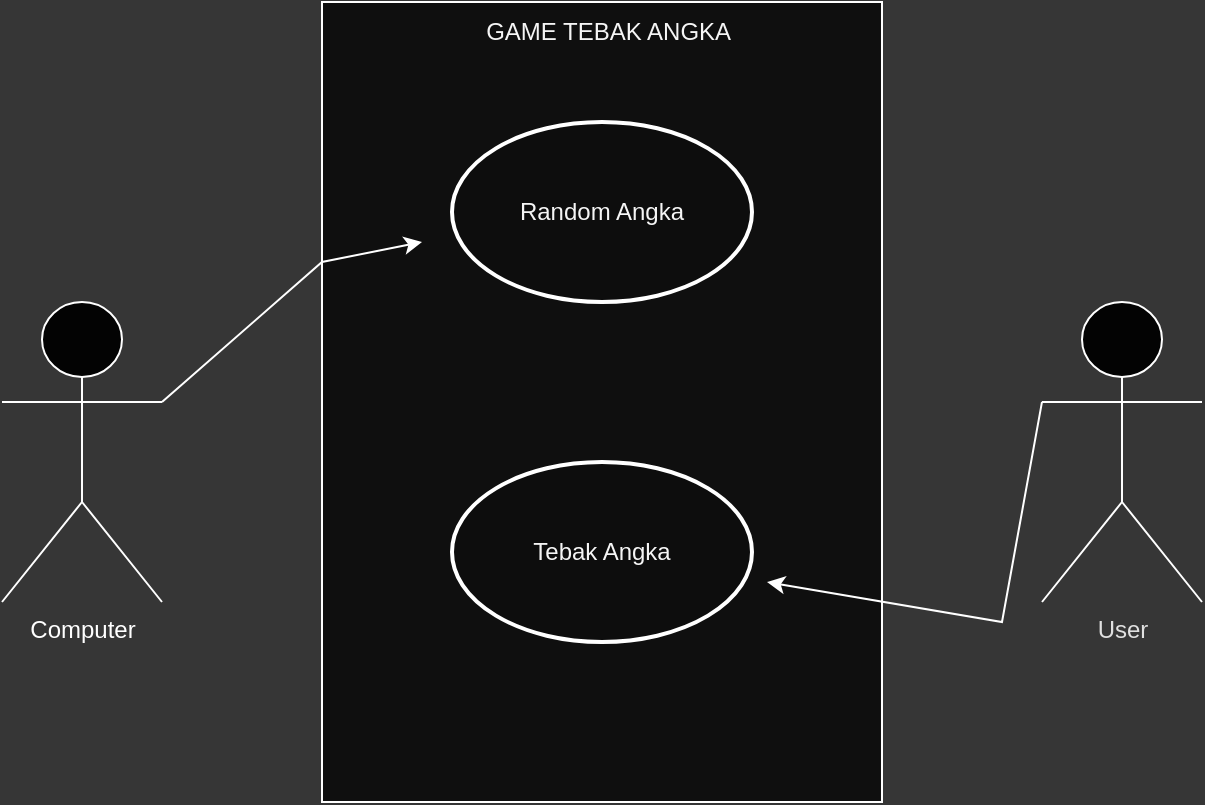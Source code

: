 <mxfile version="21.6.8" type="github">
  <diagram name="Page-1" id="XKHpnNvKb0xQiBqI5aUA">
    <mxGraphModel dx="1052" dy="627" grid="1" gridSize="10" guides="1" tooltips="1" connect="1" arrows="1" fold="1" page="1" pageScale="1" pageWidth="850" pageHeight="1100" background="#363636" math="0" shadow="0">
      <root>
        <mxCell id="0" />
        <mxCell id="1" parent="0" />
        <mxCell id="koU3fgHhY1XXuncppwhN-1" value="" style="rounded=0;whiteSpace=wrap;html=1;strokeColor=#FFFFFF;fillColor=#0F0F0F;" vertex="1" parent="1">
          <mxGeometry x="280" y="120" width="280" height="400" as="geometry" />
        </mxCell>
        <mxCell id="koU3fgHhY1XXuncppwhN-5" value="&lt;font color=&quot;#e0e0e0&quot;&gt;User&lt;br&gt;&lt;br&gt;&lt;/font&gt;" style="shape=umlActor;verticalLabelPosition=bottom;verticalAlign=top;html=1;outlineConnect=0;fillColor=#030303;strokeColor=#FFFFFF;" vertex="1" parent="1">
          <mxGeometry x="640" y="270" width="80" height="150" as="geometry" />
        </mxCell>
        <mxCell id="koU3fgHhY1XXuncppwhN-6" value="&lt;font color=&quot;#ffffff&quot;&gt;Computer&lt;br&gt;&lt;/font&gt;" style="shape=umlActor;verticalLabelPosition=bottom;verticalAlign=top;html=1;outlineConnect=0;fillColor=#030303;strokeColor=#FFFFFF;" vertex="1" parent="1">
          <mxGeometry x="120" y="270" width="80" height="150" as="geometry" />
        </mxCell>
        <mxCell id="koU3fgHhY1XXuncppwhN-13" value="" style="ellipse;whiteSpace=wrap;html=1;strokeColor=#FFFFFF;fillColor=#0D0D0D;strokeWidth=2;" vertex="1" parent="1">
          <mxGeometry x="345" y="180" width="150" height="90" as="geometry" />
        </mxCell>
        <mxCell id="koU3fgHhY1XXuncppwhN-15" value="" style="endArrow=classic;html=1;rounded=0;strokeColor=#FFFFFF;exitX=1;exitY=0.333;exitDx=0;exitDy=0;exitPerimeter=0;" edge="1" parent="1" source="koU3fgHhY1XXuncppwhN-6">
          <mxGeometry width="50" height="50" relative="1" as="geometry">
            <mxPoint x="220" y="320" as="sourcePoint" />
            <mxPoint x="330" y="240" as="targetPoint" />
            <Array as="points">
              <mxPoint x="280" y="250" />
            </Array>
          </mxGeometry>
        </mxCell>
        <mxCell id="koU3fgHhY1XXuncppwhN-18" value="&lt;font color=&quot;#f5f5f5&quot;&gt;GAME TEBAK ANGKA&amp;nbsp;&lt;/font&gt;" style="text;html=1;strokeColor=none;fillColor=none;align=center;verticalAlign=middle;whiteSpace=wrap;rounded=0;" vertex="1" parent="1">
          <mxGeometry x="260" y="120" width="330" height="30" as="geometry" />
        </mxCell>
        <mxCell id="koU3fgHhY1XXuncppwhN-19" value="" style="ellipse;whiteSpace=wrap;html=1;strokeColor=#FFFFFF;fillColor=#0D0D0D;strokeWidth=2;" vertex="1" parent="1">
          <mxGeometry x="345" y="350" width="150" height="90" as="geometry" />
        </mxCell>
        <mxCell id="koU3fgHhY1XXuncppwhN-20" value="&lt;font color=&quot;#f5f5f5&quot;&gt;Random Angka&lt;/font&gt;" style="text;html=1;strokeColor=none;fillColor=none;align=center;verticalAlign=middle;whiteSpace=wrap;rounded=0;" vertex="1" parent="1">
          <mxGeometry x="255" y="210" width="330" height="30" as="geometry" />
        </mxCell>
        <mxCell id="koU3fgHhY1XXuncppwhN-21" value="&lt;font color=&quot;#f5f5f5&quot;&gt;Tebak Angka&lt;/font&gt;" style="text;html=1;strokeColor=none;fillColor=none;align=center;verticalAlign=middle;whiteSpace=wrap;rounded=0;" vertex="1" parent="1">
          <mxGeometry x="255" y="380" width="330" height="30" as="geometry" />
        </mxCell>
        <mxCell id="koU3fgHhY1XXuncppwhN-37" value="" style="endArrow=classic;html=1;rounded=0;strokeColor=#FFFFFF;exitX=0;exitY=0.333;exitDx=0;exitDy=0;exitPerimeter=0;entryX=0.75;entryY=1;entryDx=0;entryDy=0;" edge="1" parent="1" source="koU3fgHhY1XXuncppwhN-5" target="koU3fgHhY1XXuncppwhN-21">
          <mxGeometry width="50" height="50" relative="1" as="geometry">
            <mxPoint x="210" y="330" as="sourcePoint" />
            <mxPoint x="340" y="250" as="targetPoint" />
            <Array as="points">
              <mxPoint x="620" y="430" />
            </Array>
          </mxGeometry>
        </mxCell>
      </root>
    </mxGraphModel>
  </diagram>
</mxfile>
